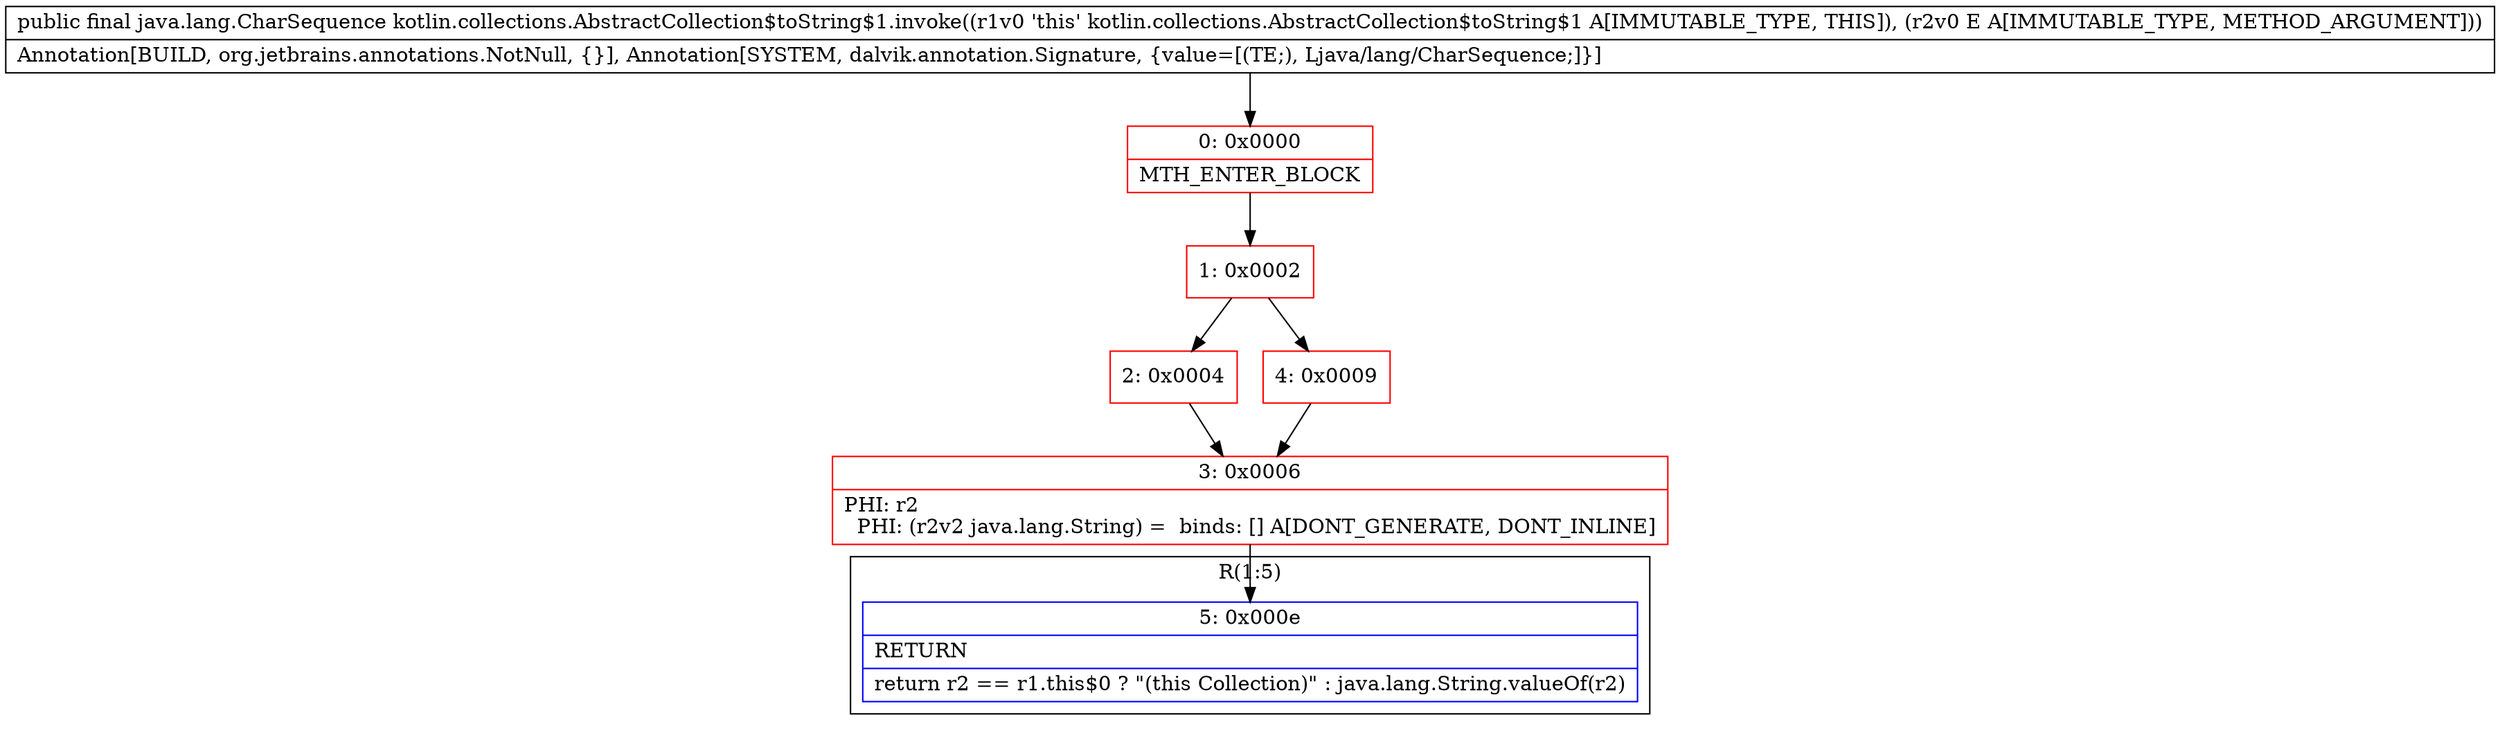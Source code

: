digraph "CFG forkotlin.collections.AbstractCollection$toString$1.invoke(Ljava\/lang\/Object;)Ljava\/lang\/CharSequence;" {
subgraph cluster_Region_755614157 {
label = "R(1:5)";
node [shape=record,color=blue];
Node_5 [shape=record,label="{5\:\ 0x000e|RETURN\l|return r2 == r1.this$0 ? \"(this Collection)\" : java.lang.String.valueOf(r2)\l}"];
}
Node_0 [shape=record,color=red,label="{0\:\ 0x0000|MTH_ENTER_BLOCK\l}"];
Node_1 [shape=record,color=red,label="{1\:\ 0x0002}"];
Node_2 [shape=record,color=red,label="{2\:\ 0x0004}"];
Node_3 [shape=record,color=red,label="{3\:\ 0x0006|PHI: r2 \l  PHI: (r2v2 java.lang.String) =  binds: [] A[DONT_GENERATE, DONT_INLINE]\l}"];
Node_4 [shape=record,color=red,label="{4\:\ 0x0009}"];
MethodNode[shape=record,label="{public final java.lang.CharSequence kotlin.collections.AbstractCollection$toString$1.invoke((r1v0 'this' kotlin.collections.AbstractCollection$toString$1 A[IMMUTABLE_TYPE, THIS]), (r2v0 E A[IMMUTABLE_TYPE, METHOD_ARGUMENT]))  | Annotation[BUILD, org.jetbrains.annotations.NotNull, \{\}], Annotation[SYSTEM, dalvik.annotation.Signature, \{value=[(TE;), Ljava\/lang\/CharSequence;]\}]\l}"];
MethodNode -> Node_0;
Node_0 -> Node_1;
Node_1 -> Node_2;
Node_1 -> Node_4;
Node_2 -> Node_3;
Node_3 -> Node_5;
Node_4 -> Node_3;
}

